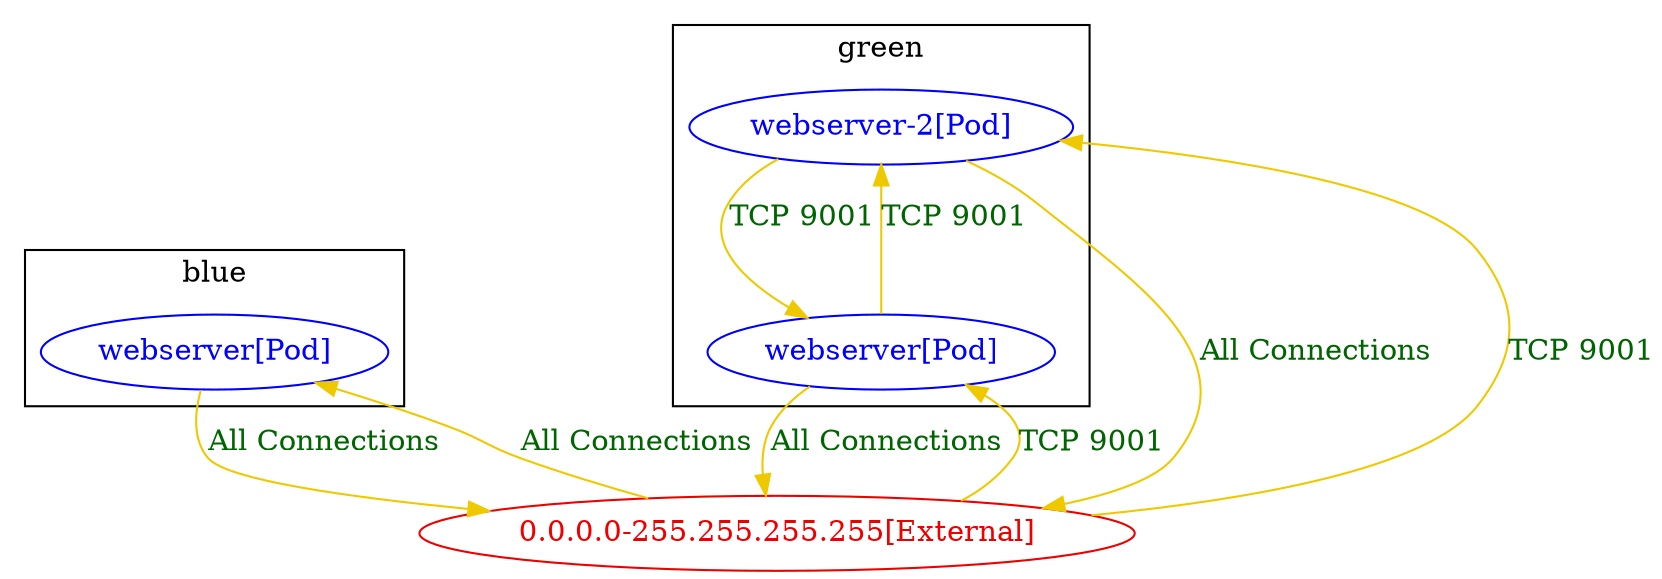 digraph {
	subgraph "cluster_blue" {
		color="black"
		fontcolor="black"
		"blue/webserver[Pod]" [label="webserver[Pod]" color="blue" fontcolor="blue"]
		label="blue"
	}
	subgraph "cluster_green" {
		color="black"
		fontcolor="black"
		"green/webserver-2[Pod]" [label="webserver-2[Pod]" color="blue" fontcolor="blue"]
		"green/webserver[Pod]" [label="webserver[Pod]" color="blue" fontcolor="blue"]
		label="green"
	}
	"0.0.0.0-255.255.255.255[External]" [label="0.0.0.0-255.255.255.255[External]" color="red2" fontcolor="red2"]
	"0.0.0.0-255.255.255.255[External]" -> "blue/webserver[Pod]" [label="All Connections" color="gold2" fontcolor="darkgreen" weight=0.5]
	"0.0.0.0-255.255.255.255[External]" -> "green/webserver-2[Pod]" [label="TCP 9001" color="gold2" fontcolor="darkgreen" weight=0.5]
	"0.0.0.0-255.255.255.255[External]" -> "green/webserver[Pod]" [label="TCP 9001" color="gold2" fontcolor="darkgreen" weight=0.5]
	"blue/webserver[Pod]" -> "0.0.0.0-255.255.255.255[External]" [label="All Connections" color="gold2" fontcolor="darkgreen" weight=1]
	"green/webserver-2[Pod]" -> "0.0.0.0-255.255.255.255[External]" [label="All Connections" color="gold2" fontcolor="darkgreen" weight=1]
	"green/webserver-2[Pod]" -> "green/webserver[Pod]" [label="TCP 9001" color="gold2" fontcolor="darkgreen" weight=0.5]
	"green/webserver[Pod]" -> "0.0.0.0-255.255.255.255[External]" [label="All Connections" color="gold2" fontcolor="darkgreen" weight=1]
	"green/webserver[Pod]" -> "green/webserver-2[Pod]" [label="TCP 9001" color="gold2" fontcolor="darkgreen" weight=1]
}